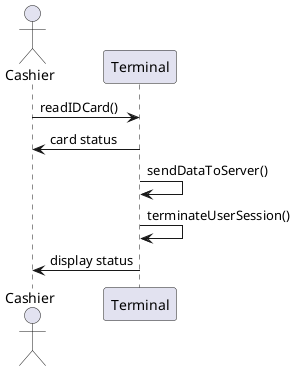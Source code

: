@startuml

actor Cashier
participant Terminal

Cashier -> Terminal : readIDCard()
Terminal -> Cashier : card status
Terminal -> Terminal : sendDataToServer()
Terminal -> Terminal : terminateUserSession()
Terminal -> Cashier : display status

@enduml
